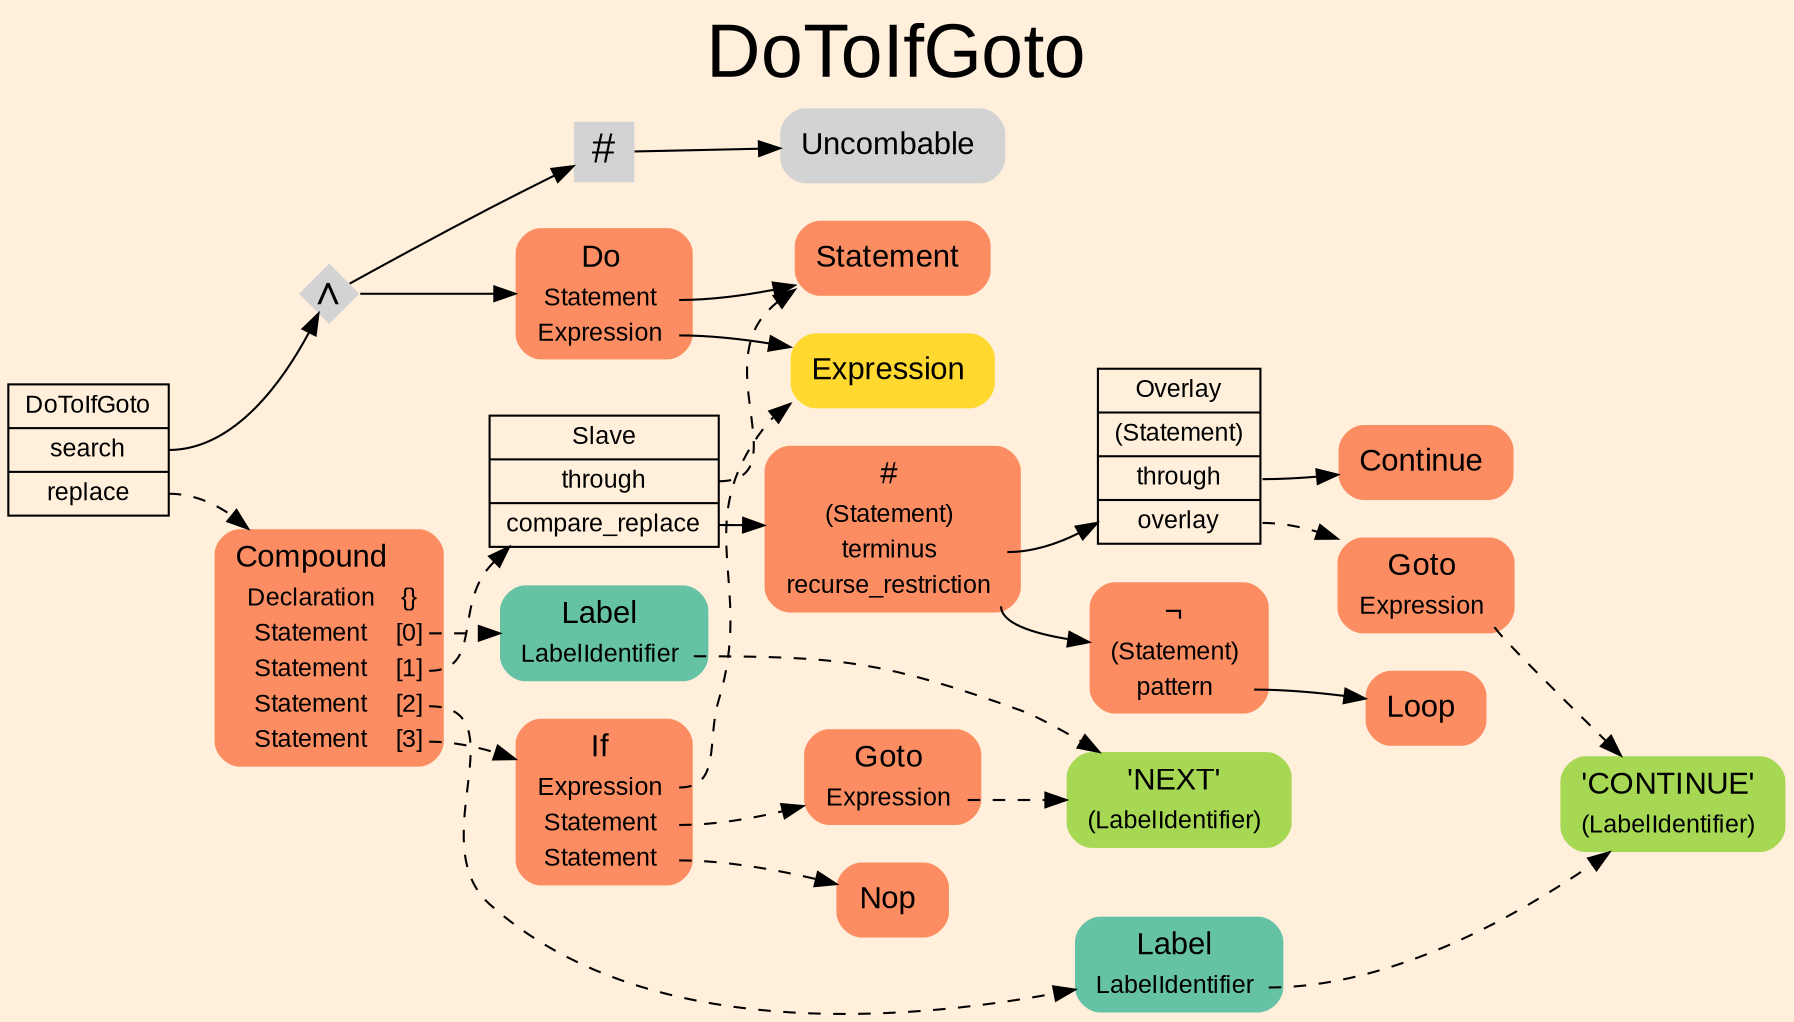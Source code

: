 digraph "DoToIfGoto" {
label = "DoToIfGoto"
labelloc = t
fontsize = "36"
graph [
    rankdir = "LR"
    ranksep = 0.3
    bgcolor = antiquewhite1
    color = black
    fontcolor = black
    fontname = "Arial"
];
node [
    fontname = "Arial"
];
edge [
    fontname = "Arial"
];

// -------------------- transformation figure --------------------
"CR#P37-0" [
    // -------- block CR#P37-0 ----------
    shape = "record"
    fillcolor = antiquewhite1
    label = "<fixed> DoToIfGoto | <port0> search | <port1> replace"
    style = "filled"
    fontsize = "12"
    color = black
    fontcolor = black
];

"#B-2-654" [
    // -------- block #B-2-654 ----------
    shape = "diamond"
    label = <∧>
    style = "filled"
    fontsize = "20"
    penwidth = 0.0
    fixedsize = true
    width = 0.4
    height = 0.4
];

"#B-2-636" [
    // -------- block #B-2-636 ----------
    shape = "plaintext"
    fillcolor = "/set28/2"
    label = <<TABLE BORDER="0" CELLBORDER="0" CELLSPACING="0">
     <TR><TD><FONT POINT-SIZE="15.0">Do</FONT></TD><TD></TD></TR>
     <TR><TD>Statement</TD><TD PORT="port0"></TD></TR>
     <TR><TD>Expression</TD><TD PORT="port1"></TD></TR>
    </TABLE>>
    style = "rounded,filled"
    fontsize = "12"
];

"#B-2-638" [
    // -------- block #B-2-638 ----------
    shape = "plaintext"
    fillcolor = "/set28/2"
    label = <<TABLE BORDER="0" CELLBORDER="0" CELLSPACING="0">
     <TR><TD><FONT POINT-SIZE="15.0">Statement</FONT></TD><TD></TD></TR>
    </TABLE>>
    style = "rounded,filled"
    fontsize = "12"
];

"#B-2-639" [
    // -------- block #B-2-639 ----------
    shape = "plaintext"
    fillcolor = "/set28/6"
    label = <<TABLE BORDER="0" CELLBORDER="0" CELLSPACING="0">
     <TR><TD><FONT POINT-SIZE="15.0">Expression</FONT></TD><TD></TD></TR>
    </TABLE>>
    style = "rounded,filled"
    fontsize = "12"
];

"#B-4-4" [
    // -------- block #B-4-4 ----------
    shape = "square"
    label = <#>
    style = "filled"
    fontsize = "20"
    penwidth = 0.0
    fixedsize = true
    width = 0.4
    height = 0.4
];

"#B-2-655" [
    // -------- block #B-2-655 ----------
    shape = "plaintext"
    label = <<TABLE BORDER="0" CELLBORDER="0" CELLSPACING="0">
     <TR><TD><FONT POINT-SIZE="15.0">Uncombable</FONT></TD><TD></TD></TR>
    </TABLE>>
    style = "rounded,filled"
    fontsize = "12"
];

"#B-2-643" [
    // -------- block #B-2-643 ----------
    shape = "plaintext"
    fillcolor = "/set28/2"
    label = <<TABLE BORDER="0" CELLBORDER="0" CELLSPACING="0">
     <TR><TD><FONT POINT-SIZE="15.0">Compound</FONT></TD><TD></TD></TR>
     <TR><TD>Declaration</TD><TD PORT="port0">{}</TD></TR>
     <TR><TD>Statement</TD><TD PORT="port1">[0]</TD></TR>
     <TR><TD>Statement</TD><TD PORT="port2">[1]</TD></TR>
     <TR><TD>Statement</TD><TD PORT="port3">[2]</TD></TR>
     <TR><TD>Statement</TD><TD PORT="port4">[3]</TD></TR>
    </TABLE>>
    style = "rounded,filled"
    fontsize = "12"
];

"#B-2-646" [
    // -------- block #B-2-646 ----------
    shape = "plaintext"
    fillcolor = "/set28/1"
    label = <<TABLE BORDER="0" CELLBORDER="0" CELLSPACING="0">
     <TR><TD><FONT POINT-SIZE="15.0">Label</FONT></TD><TD></TD></TR>
     <TR><TD>LabelIdentifier</TD><TD PORT="port0"></TD></TR>
    </TABLE>>
    style = "rounded,filled"
    fontsize = "12"
];

"#B-2-644" [
    // -------- block #B-2-644 ----------
    shape = "plaintext"
    fillcolor = "/set28/5"
    label = <<TABLE BORDER="0" CELLBORDER="0" CELLSPACING="0">
     <TR><TD><FONT POINT-SIZE="15.0">'NEXT'</FONT></TD><TD></TD></TR>
     <TR><TD>(LabelIdentifier)</TD><TD PORT="port0"></TD></TR>
    </TABLE>>
    style = "rounded,filled"
    fontsize = "12"
];

"#B-2-653" [
    // -------- block #B-2-653 ----------
    shape = "record"
    fillcolor = antiquewhite1
    label = "<fixed> Slave | <port0> through | <port1> compare_replace"
    style = "filled"
    fontsize = "12"
    color = black
    fontcolor = black
];

"#B-2-648" [
    // -------- block #B-2-648 ----------
    shape = "plaintext"
    fillcolor = "/set28/2"
    label = <<TABLE BORDER="0" CELLBORDER="0" CELLSPACING="0">
     <TR><TD><FONT POINT-SIZE="15.0">#</FONT></TD><TD></TD></TR>
     <TR><TD>(Statement)</TD><TD PORT="port0"></TD></TR>
     <TR><TD>terminus</TD><TD PORT="port1"></TD></TR>
     <TR><TD>recurse_restriction</TD><TD PORT="port2"></TD></TR>
    </TABLE>>
    style = "rounded,filled"
    fontsize = "12"
];

"#B-2-649" [
    // -------- block #B-2-649 ----------
    shape = "record"
    fillcolor = antiquewhite1
    label = "<fixed> Overlay | <port0> (Statement) | <port1> through | <port2> overlay"
    style = "filled"
    fontsize = "12"
    color = black
    fontcolor = black
];

"#B-2-650" [
    // -------- block #B-2-650 ----------
    shape = "plaintext"
    fillcolor = "/set28/2"
    label = <<TABLE BORDER="0" CELLBORDER="0" CELLSPACING="0">
     <TR><TD><FONT POINT-SIZE="15.0">Continue</FONT></TD><TD></TD></TR>
    </TABLE>>
    style = "rounded,filled"
    fontsize = "12"
];

"#B-2-641" [
    // -------- block #B-2-641 ----------
    shape = "plaintext"
    fillcolor = "/set28/2"
    label = <<TABLE BORDER="0" CELLBORDER="0" CELLSPACING="0">
     <TR><TD><FONT POINT-SIZE="15.0">Goto</FONT></TD><TD></TD></TR>
     <TR><TD>Expression</TD><TD PORT="port0"></TD></TR>
    </TABLE>>
    style = "rounded,filled"
    fontsize = "12"
];

"#B-2-645" [
    // -------- block #B-2-645 ----------
    shape = "plaintext"
    fillcolor = "/set28/5"
    label = <<TABLE BORDER="0" CELLBORDER="0" CELLSPACING="0">
     <TR><TD><FONT POINT-SIZE="15.0">'CONTINUE'</FONT></TD><TD></TD></TR>
     <TR><TD>(LabelIdentifier)</TD><TD PORT="port0"></TD></TR>
    </TABLE>>
    style = "rounded,filled"
    fontsize = "12"
];

"#B-2-651" [
    // -------- block #B-2-651 ----------
    shape = "plaintext"
    fillcolor = "/set28/2"
    label = <<TABLE BORDER="0" CELLBORDER="0" CELLSPACING="0">
     <TR><TD><FONT POINT-SIZE="15.0">¬</FONT></TD><TD></TD></TR>
     <TR><TD>(Statement)</TD><TD PORT="port0"></TD></TR>
     <TR><TD>pattern</TD><TD PORT="port1"></TD></TR>
    </TABLE>>
    style = "rounded,filled"
    fontsize = "12"
];

"#B-2-652" [
    // -------- block #B-2-652 ----------
    shape = "plaintext"
    fillcolor = "/set28/2"
    label = <<TABLE BORDER="0" CELLBORDER="0" CELLSPACING="0">
     <TR><TD><FONT POINT-SIZE="15.0">Loop</FONT></TD><TD></TD></TR>
    </TABLE>>
    style = "rounded,filled"
    fontsize = "12"
];

"#B-2-647" [
    // -------- block #B-2-647 ----------
    shape = "plaintext"
    fillcolor = "/set28/1"
    label = <<TABLE BORDER="0" CELLBORDER="0" CELLSPACING="0">
     <TR><TD><FONT POINT-SIZE="15.0">Label</FONT></TD><TD></TD></TR>
     <TR><TD>LabelIdentifier</TD><TD PORT="port0"></TD></TR>
    </TABLE>>
    style = "rounded,filled"
    fontsize = "12"
];

"#B-2-637" [
    // -------- block #B-2-637 ----------
    shape = "plaintext"
    fillcolor = "/set28/2"
    label = <<TABLE BORDER="0" CELLBORDER="0" CELLSPACING="0">
     <TR><TD><FONT POINT-SIZE="15.0">If</FONT></TD><TD></TD></TR>
     <TR><TD>Expression</TD><TD PORT="port0"></TD></TR>
     <TR><TD>Statement</TD><TD PORT="port1"></TD></TR>
     <TR><TD>Statement</TD><TD PORT="port2"></TD></TR>
    </TABLE>>
    style = "rounded,filled"
    fontsize = "12"
];

"#B-2-640" [
    // -------- block #B-2-640 ----------
    shape = "plaintext"
    fillcolor = "/set28/2"
    label = <<TABLE BORDER="0" CELLBORDER="0" CELLSPACING="0">
     <TR><TD><FONT POINT-SIZE="15.0">Goto</FONT></TD><TD></TD></TR>
     <TR><TD>Expression</TD><TD PORT="port0"></TD></TR>
    </TABLE>>
    style = "rounded,filled"
    fontsize = "12"
];

"#B-2-642" [
    // -------- block #B-2-642 ----------
    shape = "plaintext"
    fillcolor = "/set28/2"
    label = <<TABLE BORDER="0" CELLBORDER="0" CELLSPACING="0">
     <TR><TD><FONT POINT-SIZE="15.0">Nop</FONT></TD><TD></TD></TR>
    </TABLE>>
    style = "rounded,filled"
    fontsize = "12"
];

"CR#P37-0":port0 -> "#B-2-654" [
    color = black
    fontcolor = black
];

"CR#P37-0":port1 -> "#B-2-643" [
    style="dashed"
    color = black
    fontcolor = black
];

"#B-2-654" -> "#B-2-636" [
    color = black
    fontcolor = black
];

"#B-2-654" -> "#B-4-4" [
    color = black
    fontcolor = black
];

"#B-2-636":port0 -> "#B-2-638" [
    color = black
    fontcolor = black
];

"#B-2-636":port1 -> "#B-2-639" [
    color = black
    fontcolor = black
];

"#B-4-4" -> "#B-2-655" [
    color = black
    fontcolor = black
];

"#B-2-643":port1 -> "#B-2-646" [
    style="dashed"
    color = black
    fontcolor = black
];

"#B-2-643":port2 -> "#B-2-653" [
    style="dashed"
    color = black
    fontcolor = black
];

"#B-2-643":port3 -> "#B-2-647" [
    style="dashed"
    color = black
    fontcolor = black
];

"#B-2-643":port4 -> "#B-2-637" [
    style="dashed"
    color = black
    fontcolor = black
];

"#B-2-646":port0 -> "#B-2-644" [
    style="dashed"
    color = black
    fontcolor = black
];

"#B-2-653":port0 -> "#B-2-638" [
    style="dashed"
    color = black
    fontcolor = black
];

"#B-2-653":port1 -> "#B-2-648" [
    color = black
    fontcolor = black
];

"#B-2-648":port1 -> "#B-2-649" [
    color = black
    fontcolor = black
];

"#B-2-648":port2 -> "#B-2-651" [
    color = black
    fontcolor = black
];

"#B-2-649":port1 -> "#B-2-650" [
    color = black
    fontcolor = black
];

"#B-2-649":port2 -> "#B-2-641" [
    style="dashed"
    color = black
    fontcolor = black
];

"#B-2-641":port0 -> "#B-2-645" [
    style="dashed"
    color = black
    fontcolor = black
];

"#B-2-651":port1 -> "#B-2-652" [
    color = black
    fontcolor = black
];

"#B-2-647":port0 -> "#B-2-645" [
    style="dashed"
    color = black
    fontcolor = black
];

"#B-2-637":port0 -> "#B-2-639" [
    style="dashed"
    color = black
    fontcolor = black
];

"#B-2-637":port1 -> "#B-2-640" [
    style="dashed"
    color = black
    fontcolor = black
];

"#B-2-637":port2 -> "#B-2-642" [
    style="dashed"
    color = black
    fontcolor = black
];

"#B-2-640":port0 -> "#B-2-644" [
    style="dashed"
    color = black
    fontcolor = black
];


}
